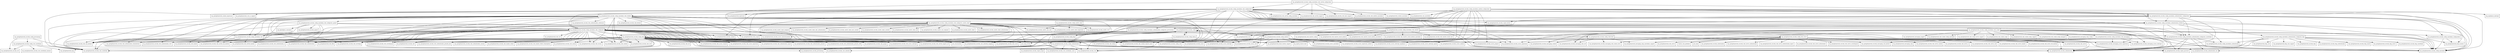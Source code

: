 digraph spring_security_config_5_0_0_RELEASE_package_dependencies {
  node [shape = box, fontsize=10.0];
  org_springframework_security_config -> org_springframework_security_config_authentication;
  org_springframework_security_config -> org_springframework_security_config_debug;
  org_springframework_security_config -> org_springframework_security_config_http;
  org_springframework_security_config -> org_springframework_security_config_ldap;
  org_springframework_security_config -> org_springframework_security_config_method;
  org_springframework_security_config -> org_springframework_security_config_websocket;
  org_springframework_security_config -> org_springframework_security_core;
  org_springframework_security_config_annotation_authentication -> org_springframework_security_authentication;
  org_springframework_security_config_annotation_authentication -> org_springframework_security_config_annotation;
  org_springframework_security_config_annotation_authentication_builders -> org_springframework_security_authentication;
  org_springframework_security_config_annotation_authentication_builders -> org_springframework_security_config_annotation;
  org_springframework_security_config_annotation_authentication_builders -> org_springframework_security_config_annotation_authentication;
  org_springframework_security_config_annotation_authentication_builders -> org_springframework_security_config_annotation_authentication_configurers_ldap;
  org_springframework_security_config_annotation_authentication_builders -> org_springframework_security_config_annotation_authentication_configurers_provisioning;
  org_springframework_security_config_annotation_authentication_builders -> org_springframework_security_config_annotation_authentication_configurers_userdetails;
  org_springframework_security_config_annotation_authentication_builders -> org_springframework_security_core_userdetails;
  org_springframework_security_config_annotation_authentication_configuration -> org_springframework_security_authentication;
  org_springframework_security_config_annotation_authentication_configuration -> org_springframework_security_authentication_dao;
  org_springframework_security_config_annotation_authentication_configuration -> org_springframework_security_config_annotation;
  org_springframework_security_config_annotation_authentication_configuration -> org_springframework_security_config_annotation_authentication_builders;
  org_springframework_security_config_annotation_authentication_configuration -> org_springframework_security_config_annotation_authentication_configurers_provisioning;
  org_springframework_security_config_annotation_authentication_configuration -> org_springframework_security_config_annotation_authentication_configurers_userdetails;
  org_springframework_security_config_annotation_authentication_configuration -> org_springframework_security_config_annotation_configuration;
  org_springframework_security_config_annotation_authentication_configuration -> org_springframework_security_core;
  org_springframework_security_config_annotation_authentication_configuration -> org_springframework_security_core_userdetails;
  org_springframework_security_config_annotation_authentication_configuration -> org_springframework_security_crypto_factory;
  org_springframework_security_config_annotation_authentication_configuration -> org_springframework_security_crypto_password;
  org_springframework_security_config_annotation_authentication_configurers_ldap -> org_springframework_ldap_core;
  org_springframework_security_config_annotation_authentication_configurers_ldap -> org_springframework_ldap_core_support;
  org_springframework_security_config_annotation_authentication_configurers_ldap -> org_springframework_security_authentication;
  org_springframework_security_config_annotation_authentication_configurers_ldap -> org_springframework_security_config_annotation;
  org_springframework_security_config_annotation_authentication_configurers_ldap -> org_springframework_security_config_annotation_authentication;
  org_springframework_security_config_annotation_authentication_configurers_ldap -> org_springframework_security_core_authority_mapping;
  org_springframework_security_config_annotation_authentication_configurers_ldap -> org_springframework_security_crypto_password;
  org_springframework_security_config_annotation_authentication_configurers_ldap -> org_springframework_security_ldap;
  org_springframework_security_config_annotation_authentication_configurers_ldap -> org_springframework_security_ldap_authentication;
  org_springframework_security_config_annotation_authentication_configurers_ldap -> org_springframework_security_ldap_search;
  org_springframework_security_config_annotation_authentication_configurers_ldap -> org_springframework_security_ldap_server;
  org_springframework_security_config_annotation_authentication_configurers_ldap -> org_springframework_security_ldap_userdetails;
  org_springframework_security_config_annotation_authentication_configurers_provisioning -> org_springframework_security_config_annotation_authentication_configurers_userdetails;
  org_springframework_security_config_annotation_authentication_configurers_provisioning -> org_springframework_security_core;
  org_springframework_security_config_annotation_authentication_configurers_provisioning -> org_springframework_security_core_userdetails;
  org_springframework_security_config_annotation_authentication_configurers_provisioning -> org_springframework_security_provisioning;
  org_springframework_security_config_annotation_authentication_configurers_userdetails -> org_springframework_security_authentication;
  org_springframework_security_config_annotation_authentication_configurers_userdetails -> org_springframework_security_authentication_dao;
  org_springframework_security_config_annotation_authentication_configurers_userdetails -> org_springframework_security_config_annotation;
  org_springframework_security_config_annotation_authentication_configurers_userdetails -> org_springframework_security_config_annotation_authentication;
  org_springframework_security_config_annotation_authentication_configurers_userdetails -> org_springframework_security_core_userdetails;
  org_springframework_security_config_annotation_authentication_configurers_userdetails -> org_springframework_security_crypto_password;
  org_springframework_security_config_annotation_configuration -> org_springframework_beans_factory;
  org_springframework_security_config_annotation_configuration -> org_springframework_security_config_annotation;
  org_springframework_security_config_annotation_method_configuration -> org_aopalliance_intercept;
  org_springframework_security_config_annotation_method_configuration -> org_springframework_beans_factory;
  org_springframework_security_config_annotation_method_configuration -> org_springframework_context_annotation;
  org_springframework_security_config_annotation_method_configuration -> org_springframework_core_annotation;
  org_springframework_security_config_annotation_method_configuration -> org_springframework_security_access;
  org_springframework_security_config_annotation_method_configuration -> org_springframework_security_access_annotation;
  org_springframework_security_config_annotation_method_configuration -> org_springframework_security_access_expression_method;
  org_springframework_security_config_annotation_method_configuration -> org_springframework_security_access_hierarchicalroles;
  org_springframework_security_config_annotation_method_configuration -> org_springframework_security_access_intercept;
  org_springframework_security_config_annotation_method_configuration -> org_springframework_security_access_intercept_aopalliance;
  org_springframework_security_config_annotation_method_configuration -> org_springframework_security_access_intercept_aspectj;
  org_springframework_security_config_annotation_method_configuration -> org_springframework_security_access_method;
  org_springframework_security_config_annotation_method_configuration -> org_springframework_security_access_prepost;
  org_springframework_security_config_annotation_method_configuration -> org_springframework_security_access_vote;
  org_springframework_security_config_annotation_method_configuration -> org_springframework_security_authentication;
  org_springframework_security_config_annotation_method_configuration -> org_springframework_security_config_annotation;
  org_springframework_security_config_annotation_method_configuration -> org_springframework_security_config_annotation_authentication_builders;
  org_springframework_security_config_annotation_method_configuration -> org_springframework_security_config_annotation_authentication_configuration;
  org_springframework_security_config_annotation_method_configuration -> org_springframework_security_config_core;
  org_springframework_security_config_annotation_web -> org_springframework_security_authentication;
  org_springframework_security_config_annotation_web -> org_springframework_security_config_annotation;
  org_springframework_security_config_annotation_web -> org_springframework_security_core_userdetails;
  org_springframework_security_config_annotation_web -> org_springframework_security_web_servlet_util_matcher;
  org_springframework_security_config_annotation_web -> org_springframework_security_web_util_matcher;
  org_springframework_security_config_annotation_web -> org_springframework_web_servlet_handler;
  org_springframework_security_config_annotation_web_builders -> org_springframework_security_access_expression;
  org_springframework_security_config_annotation_web_builders -> org_springframework_security_access_intercept;
  org_springframework_security_config_annotation_web_builders -> org_springframework_security_authentication;
  org_springframework_security_config_annotation_web_builders -> org_springframework_security_config_annotation;
  org_springframework_security_config_annotation_web_builders -> org_springframework_security_config_annotation_authentication_builders;
  org_springframework_security_config_annotation_web_builders -> org_springframework_security_config_annotation_authentication_configurers_userdetails;
  org_springframework_security_config_annotation_web_builders -> org_springframework_security_config_annotation_web;
  org_springframework_security_config_annotation_web_builders -> org_springframework_security_config_annotation_web_configurers;
  org_springframework_security_config_annotation_web_builders -> org_springframework_security_config_annotation_web_configurers_oauth2_client;
  org_springframework_security_config_annotation_web_builders -> org_springframework_security_config_annotation_web_configurers_openid;
  org_springframework_security_config_annotation_web_builders -> org_springframework_security_core_userdetails;
  org_springframework_security_config_annotation_web_builders -> org_springframework_security_web;
  org_springframework_security_config_annotation_web_builders -> org_springframework_security_web_access;
  org_springframework_security_config_annotation_web_builders -> org_springframework_security_web_access_channel;
  org_springframework_security_config_annotation_web_builders -> org_springframework_security_web_access_expression;
  org_springframework_security_config_annotation_web_builders -> org_springframework_security_web_access_intercept;
  org_springframework_security_config_annotation_web_builders -> org_springframework_security_web_authentication;
  org_springframework_security_config_annotation_web_builders -> org_springframework_security_web_authentication_logout;
  org_springframework_security_config_annotation_web_builders -> org_springframework_security_web_authentication_preauth;
  org_springframework_security_config_annotation_web_builders -> org_springframework_security_web_authentication_preauth_x509;
  org_springframework_security_config_annotation_web_builders -> org_springframework_security_web_authentication_rememberme;
  org_springframework_security_config_annotation_web_builders -> org_springframework_security_web_authentication_switchuser;
  org_springframework_security_config_annotation_web_builders -> org_springframework_security_web_authentication_ui;
  org_springframework_security_config_annotation_web_builders -> org_springframework_security_web_authentication_www;
  org_springframework_security_config_annotation_web_builders -> org_springframework_security_web_context;
  org_springframework_security_config_annotation_web_builders -> org_springframework_security_web_context_request_async;
  org_springframework_security_config_annotation_web_builders -> org_springframework_security_web_csrf;
  org_springframework_security_config_annotation_web_builders -> org_springframework_security_web_debug;
  org_springframework_security_config_annotation_web_builders -> org_springframework_security_web_firewall;
  org_springframework_security_config_annotation_web_builders -> org_springframework_security_web_header;
  org_springframework_security_config_annotation_web_builders -> org_springframework_security_web_jaasapi;
  org_springframework_security_config_annotation_web_builders -> org_springframework_security_web_savedrequest;
  org_springframework_security_config_annotation_web_builders -> org_springframework_security_web_servlet_util_matcher;
  org_springframework_security_config_annotation_web_builders -> org_springframework_security_web_servletapi;
  org_springframework_security_config_annotation_web_builders -> org_springframework_security_web_session;
  org_springframework_security_config_annotation_web_builders -> org_springframework_security_web_util_matcher;
  org_springframework_security_config_annotation_web_builders -> org_springframework_web_filter;
  org_springframework_security_config_annotation_web_builders -> org_springframework_web_servlet_handler;
  org_springframework_security_config_annotation_web_configuration -> org_springframework_context_annotation;
  org_springframework_security_config_annotation_web_configuration -> org_springframework_context_expression;
  org_springframework_security_config_annotation_web_configuration -> org_springframework_core_annotation;
  org_springframework_security_config_annotation_web_configuration -> org_springframework_core_io_support;
  org_springframework_security_config_annotation_web_configuration -> org_springframework_expression;
  org_springframework_security_config_annotation_web_configuration -> org_springframework_security_access_expression;
  org_springframework_security_config_annotation_web_configuration -> org_springframework_security_authentication;
  org_springframework_security_config_annotation_web_configuration -> org_springframework_security_config_annotation;
  org_springframework_security_config_annotation_web_configuration -> org_springframework_security_config_annotation_authentication_builders;
  org_springframework_security_config_annotation_web_configuration -> org_springframework_security_config_annotation_authentication_configuration;
  org_springframework_security_config_annotation_web_configuration -> org_springframework_security_config_annotation_authentication_configurers_provisioning;
  org_springframework_security_config_annotation_web_configuration -> org_springframework_security_config_annotation_authentication_configurers_userdetails;
  org_springframework_security_config_annotation_web_configuration -> org_springframework_security_config_annotation_web;
  org_springframework_security_config_annotation_web_configuration -> org_springframework_security_config_annotation_web_builders;
  org_springframework_security_config_annotation_web_configuration -> org_springframework_security_config_annotation_web_configurers;
  org_springframework_security_config_annotation_web_configuration -> org_springframework_security_context;
  org_springframework_security_config_annotation_web_configuration -> org_springframework_security_core;
  org_springframework_security_config_annotation_web_configuration -> org_springframework_security_core_userdetails;
  org_springframework_security_config_annotation_web_configuration -> org_springframework_security_crypto_factory;
  org_springframework_security_config_annotation_web_configuration -> org_springframework_security_crypto_password;
  org_springframework_security_config_annotation_web_configuration -> org_springframework_security_web_access;
  org_springframework_security_config_annotation_web_configuration -> org_springframework_security_web_access_intercept;
  org_springframework_security_config_annotation_web_configuration -> org_springframework_security_web_bind_support;
  org_springframework_security_config_annotation_web_configuration -> org_springframework_security_web_context_request_async;
  org_springframework_security_config_annotation_web_configuration -> org_springframework_security_web_method_annotation;
  org_springframework_security_config_annotation_web_configuration -> org_springframework_security_web_servlet_support_csrf;
  org_springframework_security_config_annotation_web_configuration -> org_springframework_web_accept;
  org_springframework_security_config_annotation_web_configuration -> org_springframework_web_servlet_config_annotation;
  org_springframework_security_config_annotation_web_configuration -> org_springframework_web_servlet_support;
  org_springframework_security_config_annotation_web_configurers -> java_lang_invoke;
  org_springframework_security_config_annotation_web_configurers -> java_util_function;
  org_springframework_security_config_annotation_web_configurers -> org_springframework_security_access;
  org_springframework_security_config_annotation_web_configurers -> org_springframework_security_access_expression;
  org_springframework_security_config_annotation_web_configurers -> org_springframework_security_access_hierarchicalroles;
  org_springframework_security_config_annotation_web_configurers -> org_springframework_security_access_vote;
  org_springframework_security_config_annotation_web_configurers -> org_springframework_security_authentication;
  org_springframework_security_config_annotation_web_configurers -> org_springframework_security_config_annotation;
  org_springframework_security_config_annotation_web_configurers -> org_springframework_security_config_annotation_web;
  org_springframework_security_config_annotation_web_configurers -> org_springframework_security_config_core;
  org_springframework_security_config_annotation_web_configurers -> org_springframework_security_config_http;
  org_springframework_security_config_annotation_web_configurers -> org_springframework_security_context;
  org_springframework_security_config_annotation_web_configurers -> org_springframework_security_core_authority;
  org_springframework_security_config_annotation_web_configurers -> org_springframework_security_core_authority_mapping;
  org_springframework_security_config_annotation_web_configurers -> org_springframework_security_core_session;
  org_springframework_security_config_annotation_web_configurers -> org_springframework_security_core_userdetails;
  org_springframework_security_config_annotation_web_configurers -> org_springframework_security_web;
  org_springframework_security_config_annotation_web_configurers -> org_springframework_security_web_access;
  org_springframework_security_config_annotation_web_configurers -> org_springframework_security_web_access_channel;
  org_springframework_security_config_annotation_web_configurers -> org_springframework_security_web_access_expression;
  org_springframework_security_config_annotation_web_configurers -> org_springframework_security_web_access_intercept;
  org_springframework_security_config_annotation_web_configurers -> org_springframework_security_web_authentication;
  org_springframework_security_config_annotation_web_configurers -> org_springframework_security_web_authentication_logout;
  org_springframework_security_config_annotation_web_configurers -> org_springframework_security_web_authentication_preauth;
  org_springframework_security_config_annotation_web_configurers -> org_springframework_security_web_authentication_preauth_j2ee;
  org_springframework_security_config_annotation_web_configurers -> org_springframework_security_web_authentication_preauth_x509;
  org_springframework_security_config_annotation_web_configurers -> org_springframework_security_web_authentication_rememberme;
  org_springframework_security_config_annotation_web_configurers -> org_springframework_security_web_authentication_session;
  org_springframework_security_config_annotation_web_configurers -> org_springframework_security_web_authentication_ui;
  org_springframework_security_config_annotation_web_configurers -> org_springframework_security_web_authentication_www;
  org_springframework_security_config_annotation_web_configurers -> org_springframework_security_web_context;
  org_springframework_security_config_annotation_web_configurers -> org_springframework_security_web_csrf;
  org_springframework_security_config_annotation_web_configurers -> org_springframework_security_web_header;
  org_springframework_security_config_annotation_web_configurers -> org_springframework_security_web_header_writers;
  org_springframework_security_config_annotation_web_configurers -> org_springframework_security_web_header_writers_frameoptions;
  org_springframework_security_config_annotation_web_configurers -> org_springframework_security_web_savedrequest;
  org_springframework_security_config_annotation_web_configurers -> org_springframework_security_web_servlet_util_matcher;
  org_springframework_security_config_annotation_web_configurers -> org_springframework_security_web_servletapi;
  org_springframework_security_config_annotation_web_configurers -> org_springframework_security_web_session;
  org_springframework_security_config_annotation_web_configurers -> org_springframework_security_web_util_matcher;
  org_springframework_security_config_annotation_web_configurers -> org_springframework_web_accept;
  org_springframework_security_config_annotation_web_configurers -> org_springframework_web_cors;
  org_springframework_security_config_annotation_web_configurers -> org_springframework_web_filter;
  org_springframework_security_config_annotation_web_configurers -> org_springframework_web_servlet_handler;
  org_springframework_security_config_annotation_web_configurers_oauth2_client -> java_lang_invoke;
  org_springframework_security_config_annotation_web_configurers_oauth2_client -> java_util_function;
  org_springframework_security_config_annotation_web_configurers_oauth2_client -> org_springframework_core;
  org_springframework_security_config_annotation_web_configurers_oauth2_client -> org_springframework_security_authentication;
  org_springframework_security_config_annotation_web_configurers_oauth2_client -> org_springframework_security_config_annotation;
  org_springframework_security_config_annotation_web_configurers_oauth2_client -> org_springframework_security_config_annotation_web;
  org_springframework_security_config_annotation_web_configurers_oauth2_client -> org_springframework_security_config_annotation_web_configurers;
  org_springframework_security_config_annotation_web_configurers_oauth2_client -> org_springframework_security_core;
  org_springframework_security_config_annotation_web_configurers_oauth2_client -> org_springframework_security_core_authority_mapping;
  org_springframework_security_config_annotation_web_configurers_oauth2_client -> org_springframework_security_oauth2_client;
  org_springframework_security_config_annotation_web_configurers_oauth2_client -> org_springframework_security_oauth2_client_authentication;
  org_springframework_security_config_annotation_web_configurers_oauth2_client -> org_springframework_security_oauth2_client_endpoint;
  org_springframework_security_config_annotation_web_configurers_oauth2_client -> org_springframework_security_oauth2_client_oidc_authentication;
  org_springframework_security_config_annotation_web_configurers_oauth2_client -> org_springframework_security_oauth2_client_oidc_userinfo;
  org_springframework_security_config_annotation_web_configurers_oauth2_client -> org_springframework_security_oauth2_client_registration;
  org_springframework_security_config_annotation_web_configurers_oauth2_client -> org_springframework_security_oauth2_client_userinfo;
  org_springframework_security_config_annotation_web_configurers_oauth2_client -> org_springframework_security_oauth2_client_web;
  org_springframework_security_config_annotation_web_configurers_oauth2_client -> org_springframework_security_oauth2_core;
  org_springframework_security_config_annotation_web_configurers_oauth2_client -> org_springframework_security_oauth2_core_endpoint;
  org_springframework_security_config_annotation_web_configurers_oauth2_client -> org_springframework_security_oauth2_core_oidc;
  org_springframework_security_config_annotation_web_configurers_oauth2_client -> org_springframework_security_web_authentication;
  org_springframework_security_config_annotation_web_configurers_oauth2_client -> org_springframework_security_web_authentication_ui;
  org_springframework_security_config_annotation_web_configurers_oauth2_client -> org_springframework_security_web_util_matcher;
  org_springframework_security_config_annotation_web_configurers_openid -> org_openid4java_consumer;
  org_springframework_security_config_annotation_web_configurers_openid -> org_springframework_security_authentication;
  org_springframework_security_config_annotation_web_configurers_openid -> org_springframework_security_config_annotation;
  org_springframework_security_config_annotation_web_configurers_openid -> org_springframework_security_config_annotation_web;
  org_springframework_security_config_annotation_web_configurers_openid -> org_springframework_security_config_annotation_web_configurers;
  org_springframework_security_config_annotation_web_configurers_openid -> org_springframework_security_core_userdetails;
  org_springframework_security_config_annotation_web_configurers_openid -> org_springframework_security_openid;
  org_springframework_security_config_annotation_web_configurers_openid -> org_springframework_security_web_authentication;
  org_springframework_security_config_annotation_web_configurers_openid -> org_springframework_security_web_authentication_ui;
  org_springframework_security_config_annotation_web_configurers_openid -> org_springframework_security_web_util_matcher;
  org_springframework_security_config_annotation_web_messaging -> org_springframework_messaging_simp;
  org_springframework_security_config_annotation_web_messaging -> org_springframework_security_access_expression;
  org_springframework_security_config_annotation_web_messaging -> org_springframework_security_messaging_access_expression;
  org_springframework_security_config_annotation_web_messaging -> org_springframework_security_messaging_access_intercept;
  org_springframework_security_config_annotation_web_messaging -> org_springframework_security_messaging_util_matcher;
  org_springframework_security_config_annotation_web_reactive -> org_springframework_core;
  org_springframework_security_config_annotation_web_reactive -> org_springframework_security_authentication;
  org_springframework_security_config_annotation_web_reactive -> org_springframework_security_config_web_server;
  org_springframework_security_config_annotation_web_reactive -> org_springframework_security_core_userdetails;
  org_springframework_security_config_annotation_web_reactive -> org_springframework_security_crypto_password;
  org_springframework_security_config_annotation_web_reactive -> org_springframework_security_web_reactive_result_method_annotation;
  org_springframework_security_config_annotation_web_reactive -> org_springframework_security_web_reactive_result_view;
  org_springframework_security_config_annotation_web_reactive -> org_springframework_security_web_server;
  org_springframework_security_config_annotation_web_reactive -> org_springframework_web_reactive_config;
  org_springframework_security_config_annotation_web_reactive -> org_springframework_web_reactive_result_method;
  org_springframework_security_config_annotation_web_reactive -> org_springframework_web_reactive_result_method_annotation;
  org_springframework_security_config_annotation_web_servlet_configuration -> org_springframework_security_config_annotation_authentication_configuration;
  org_springframework_security_config_annotation_web_servlet_configuration -> org_springframework_security_config_annotation_web_configuration;
  org_springframework_security_config_annotation_web_servlet_configuration -> org_springframework_security_web_bind_support;
  org_springframework_security_config_annotation_web_servlet_configuration -> org_springframework_security_web_method_annotation;
  org_springframework_security_config_annotation_web_servlet_configuration -> org_springframework_security_web_servlet_support_csrf;
  org_springframework_security_config_annotation_web_servlet_configuration -> org_springframework_web_servlet_config_annotation;
  org_springframework_security_config_annotation_web_servlet_configuration -> org_springframework_web_servlet_support;
  org_springframework_security_config_annotation_web_socket -> org_springframework_beans_factory;
  org_springframework_security_config_annotation_web_socket -> org_springframework_messaging_simp_annotation_support;
  org_springframework_security_config_annotation_web_socket -> org_springframework_messaging_simp_config;
  org_springframework_security_config_annotation_web_socket -> org_springframework_messaging_support;
  org_springframework_security_config_annotation_web_socket -> org_springframework_security_access;
  org_springframework_security_config_annotation_web_socket -> org_springframework_security_access_expression;
  org_springframework_security_config_annotation_web_socket -> org_springframework_security_access_vote;
  org_springframework_security_config_annotation_web_socket -> org_springframework_security_config_annotation;
  org_springframework_security_config_annotation_web_socket -> org_springframework_security_config_annotation_configuration;
  org_springframework_security_config_annotation_web_socket -> org_springframework_security_config_annotation_web_messaging;
  org_springframework_security_config_annotation_web_socket -> org_springframework_security_messaging_access_expression;
  org_springframework_security_config_annotation_web_socket -> org_springframework_security_messaging_access_intercept;
  org_springframework_security_config_annotation_web_socket -> org_springframework_security_messaging_context;
  org_springframework_security_config_annotation_web_socket -> org_springframework_security_messaging_web_csrf;
  org_springframework_security_config_annotation_web_socket -> org_springframework_security_messaging_web_socket_server;
  org_springframework_security_config_annotation_web_socket -> org_springframework_web_socket_config_annotation;
  org_springframework_security_config_annotation_web_socket -> org_springframework_web_socket_server_support;
  org_springframework_security_config_annotation_web_socket -> org_springframework_web_socket_sockjs;
  org_springframework_security_config_annotation_web_socket -> org_springframework_web_socket_sockjs_support;
  org_springframework_security_config_annotation_web_socket -> org_springframework_web_socket_sockjs_transport;
  org_springframework_security_config_authentication -> org_springframework_security_authentication;
  org_springframework_security_config_authentication -> org_springframework_security_authentication_dao;
  org_springframework_security_config_authentication -> org_springframework_security_config;
  org_springframework_security_config_authentication -> org_springframework_security_core;
  org_springframework_security_config_authentication -> org_springframework_security_core_authority;
  org_springframework_security_config_authentication -> org_springframework_security_core_userdetails;
  org_springframework_security_config_authentication -> org_springframework_security_core_userdetails_cache;
  org_springframework_security_config_authentication -> org_springframework_security_crypto_bcrypt;
  org_springframework_security_config_authentication -> org_springframework_security_crypto_password;
  org_springframework_security_config_authentication -> org_springframework_security_provisioning;
  org_springframework_security_config_core_userdetails -> org_springframework_lang;
  org_springframework_security_config_core_userdetails -> org_springframework_security_core_userdetails;
  org_springframework_security_config_core_userdetails -> org_springframework_security_core_userdetails_memory;
  org_springframework_security_config_core_userdetails -> org_springframework_security_util;
  org_springframework_security_config_debug -> org_springframework_beans_factory_support;
  org_springframework_security_config_debug -> org_springframework_security_config;
  org_springframework_security_config_debug -> org_springframework_security_web_debug;
  org_springframework_security_config_http -> java_util_function;
  org_springframework_security_config_http -> org_springframework_lang;
  org_springframework_security_config_http -> org_springframework_security_access;
  org_springframework_security_config_http -> org_springframework_security_access_vote;
  org_springframework_security_config_http -> org_springframework_security_authentication;
  org_springframework_security_config_http -> org_springframework_security_config;
  org_springframework_security_config_http -> org_springframework_security_config_authentication;
  org_springframework_security_config_http -> org_springframework_security_config_core;
  org_springframework_security_config_http -> org_springframework_security_core;
  org_springframework_security_config_http -> org_springframework_security_core_authority;
  org_springframework_security_config_http -> org_springframework_security_core_authority_mapping;
  org_springframework_security_config_http -> org_springframework_security_core_session;
  org_springframework_security_config_http -> org_springframework_security_core_userdetails;
  org_springframework_security_config_http -> org_springframework_security_web;
  org_springframework_security_config_http -> org_springframework_security_web_access;
  org_springframework_security_config_http -> org_springframework_security_web_access_channel;
  org_springframework_security_config_http -> org_springframework_security_web_access_expression;
  org_springframework_security_config_http -> org_springframework_security_web_access_intercept;
  org_springframework_security_config_http -> org_springframework_security_web_authentication;
  org_springframework_security_config_http -> org_springframework_security_web_authentication_logout;
  org_springframework_security_config_http -> org_springframework_security_web_authentication_preauth;
  org_springframework_security_config_http -> org_springframework_security_web_authentication_preauth_j2ee;
  org_springframework_security_config_http -> org_springframework_security_web_authentication_preauth_x509;
  org_springframework_security_config_http -> org_springframework_security_web_authentication_rememberme;
  org_springframework_security_config_http -> org_springframework_security_web_authentication_session;
  org_springframework_security_config_http -> org_springframework_security_web_authentication_ui;
  org_springframework_security_config_http -> org_springframework_security_web_authentication_www;
  org_springframework_security_config_http -> org_springframework_security_web_context;
  org_springframework_security_config_http -> org_springframework_security_web_context_request_async;
  org_springframework_security_config_http -> org_springframework_security_web_csrf;
  org_springframework_security_config_http -> org_springframework_security_web_header;
  org_springframework_security_config_http -> org_springframework_security_web_header_writers;
  org_springframework_security_config_http -> org_springframework_security_web_header_writers_frameoptions;
  org_springframework_security_config_http -> org_springframework_security_web_jaasapi;
  org_springframework_security_config_http -> org_springframework_security_web_savedrequest;
  org_springframework_security_config_http -> org_springframework_security_web_servlet_support_csrf;
  org_springframework_security_config_http -> org_springframework_security_web_servlet_util_matcher;
  org_springframework_security_config_http -> org_springframework_security_web_servletapi;
  org_springframework_security_config_http -> org_springframework_security_web_session;
  org_springframework_security_config_http -> org_springframework_security_web_util;
  org_springframework_security_config_http -> org_springframework_security_web_util_matcher;
  org_springframework_security_config_http -> org_springframework_web_filter;
  org_springframework_security_config_http -> org_springframework_web_servlet_handler;
  org_springframework_security_config_ldap -> org_springframework_security_config;
  org_springframework_security_config_ldap -> org_springframework_security_config_authentication;
  org_springframework_security_config_method -> org_aspectj_weaver_tools;
  org_springframework_security_config_method -> org_springframework_beans_factory_support;
  org_springframework_security_config_method -> org_springframework_security_access;
  org_springframework_security_config_method -> org_springframework_security_access_annotation;
  org_springframework_security_config_method -> org_springframework_security_access_expression_method;
  org_springframework_security_config_method -> org_springframework_security_access_intercept;
  org_springframework_security_config_method -> org_springframework_security_access_intercept_aopalliance;
  org_springframework_security_config_method -> org_springframework_security_access_intercept_aspectj;
  org_springframework_security_config_method -> org_springframework_security_access_method;
  org_springframework_security_config_method -> org_springframework_security_access_prepost;
  org_springframework_security_config_method -> org_springframework_security_access_vote;
  org_springframework_security_config_method -> org_springframework_security_authentication;
  org_springframework_security_config_method -> org_springframework_security_config;
  org_springframework_security_config_method -> org_springframework_security_config_authentication;
  org_springframework_security_config_method -> org_springframework_security_config_core;
  org_springframework_security_config_method -> org_springframework_security_core;
  org_springframework_security_config_oauth2_client -> org_springframework_security_oauth2_client_registration;
  org_springframework_security_config_oauth2_client -> org_springframework_security_oauth2_core;
  org_springframework_security_config_oauth2_client -> org_springframework_security_oauth2_core_oidc;
  org_springframework_security_config_provisioning -> org_springframework_security_config_core_userdetails;
  org_springframework_security_config_provisioning -> org_springframework_security_provisioning;
  org_springframework_security_config_provisioning -> org_springframework_security_util;
  org_springframework_security_config_web_server -> java_lang_invoke;
  org_springframework_security_config_web_server -> java_time;
  org_springframework_security_config_web_server -> java_util_function;
  org_springframework_security_config_web_server -> org_springframework_security_authentication;
  org_springframework_security_config_web_server -> org_springframework_security_authorization;
  org_springframework_security_config_web_server -> org_springframework_security_web_server;
  org_springframework_security_config_web_server -> org_springframework_security_web_server_authentication;
  org_springframework_security_config_web_server -> org_springframework_security_web_server_authentication_logout;
  org_springframework_security_config_web_server -> org_springframework_security_web_server_authorization;
  org_springframework_security_config_web_server -> org_springframework_security_web_server_context;
  org_springframework_security_config_web_server -> org_springframework_security_web_server_csrf;
  org_springframework_security_config_web_server -> org_springframework_security_web_server_header;
  org_springframework_security_config_web_server -> org_springframework_security_web_server_savedrequest;
  org_springframework_security_config_web_server -> org_springframework_security_web_server_ui;
  org_springframework_security_config_web_server -> org_springframework_security_web_server_util_matcher;
  org_springframework_security_config_web_server -> org_springframework_web_server;
  org_springframework_security_config_web_server -> reactor_core_publisher;
  org_springframework_security_config_websocket -> org_springframework_beans_factory_support;
  org_springframework_security_config_websocket -> org_springframework_messaging_simp;
  org_springframework_security_config_websocket -> org_springframework_messaging_simp_annotation_support;
  org_springframework_security_config_websocket -> org_springframework_security_access_vote;
  org_springframework_security_config_websocket -> org_springframework_security_config;
  org_springframework_security_config_websocket -> org_springframework_security_messaging_access_expression;
  org_springframework_security_config_websocket -> org_springframework_security_messaging_access_intercept;
  org_springframework_security_config_websocket -> org_springframework_security_messaging_context;
  org_springframework_security_config_websocket -> org_springframework_security_messaging_util_matcher;
  org_springframework_security_config_websocket -> org_springframework_security_messaging_web_csrf;
  org_springframework_security_config_websocket -> org_springframework_security_messaging_web_socket_server;
}
